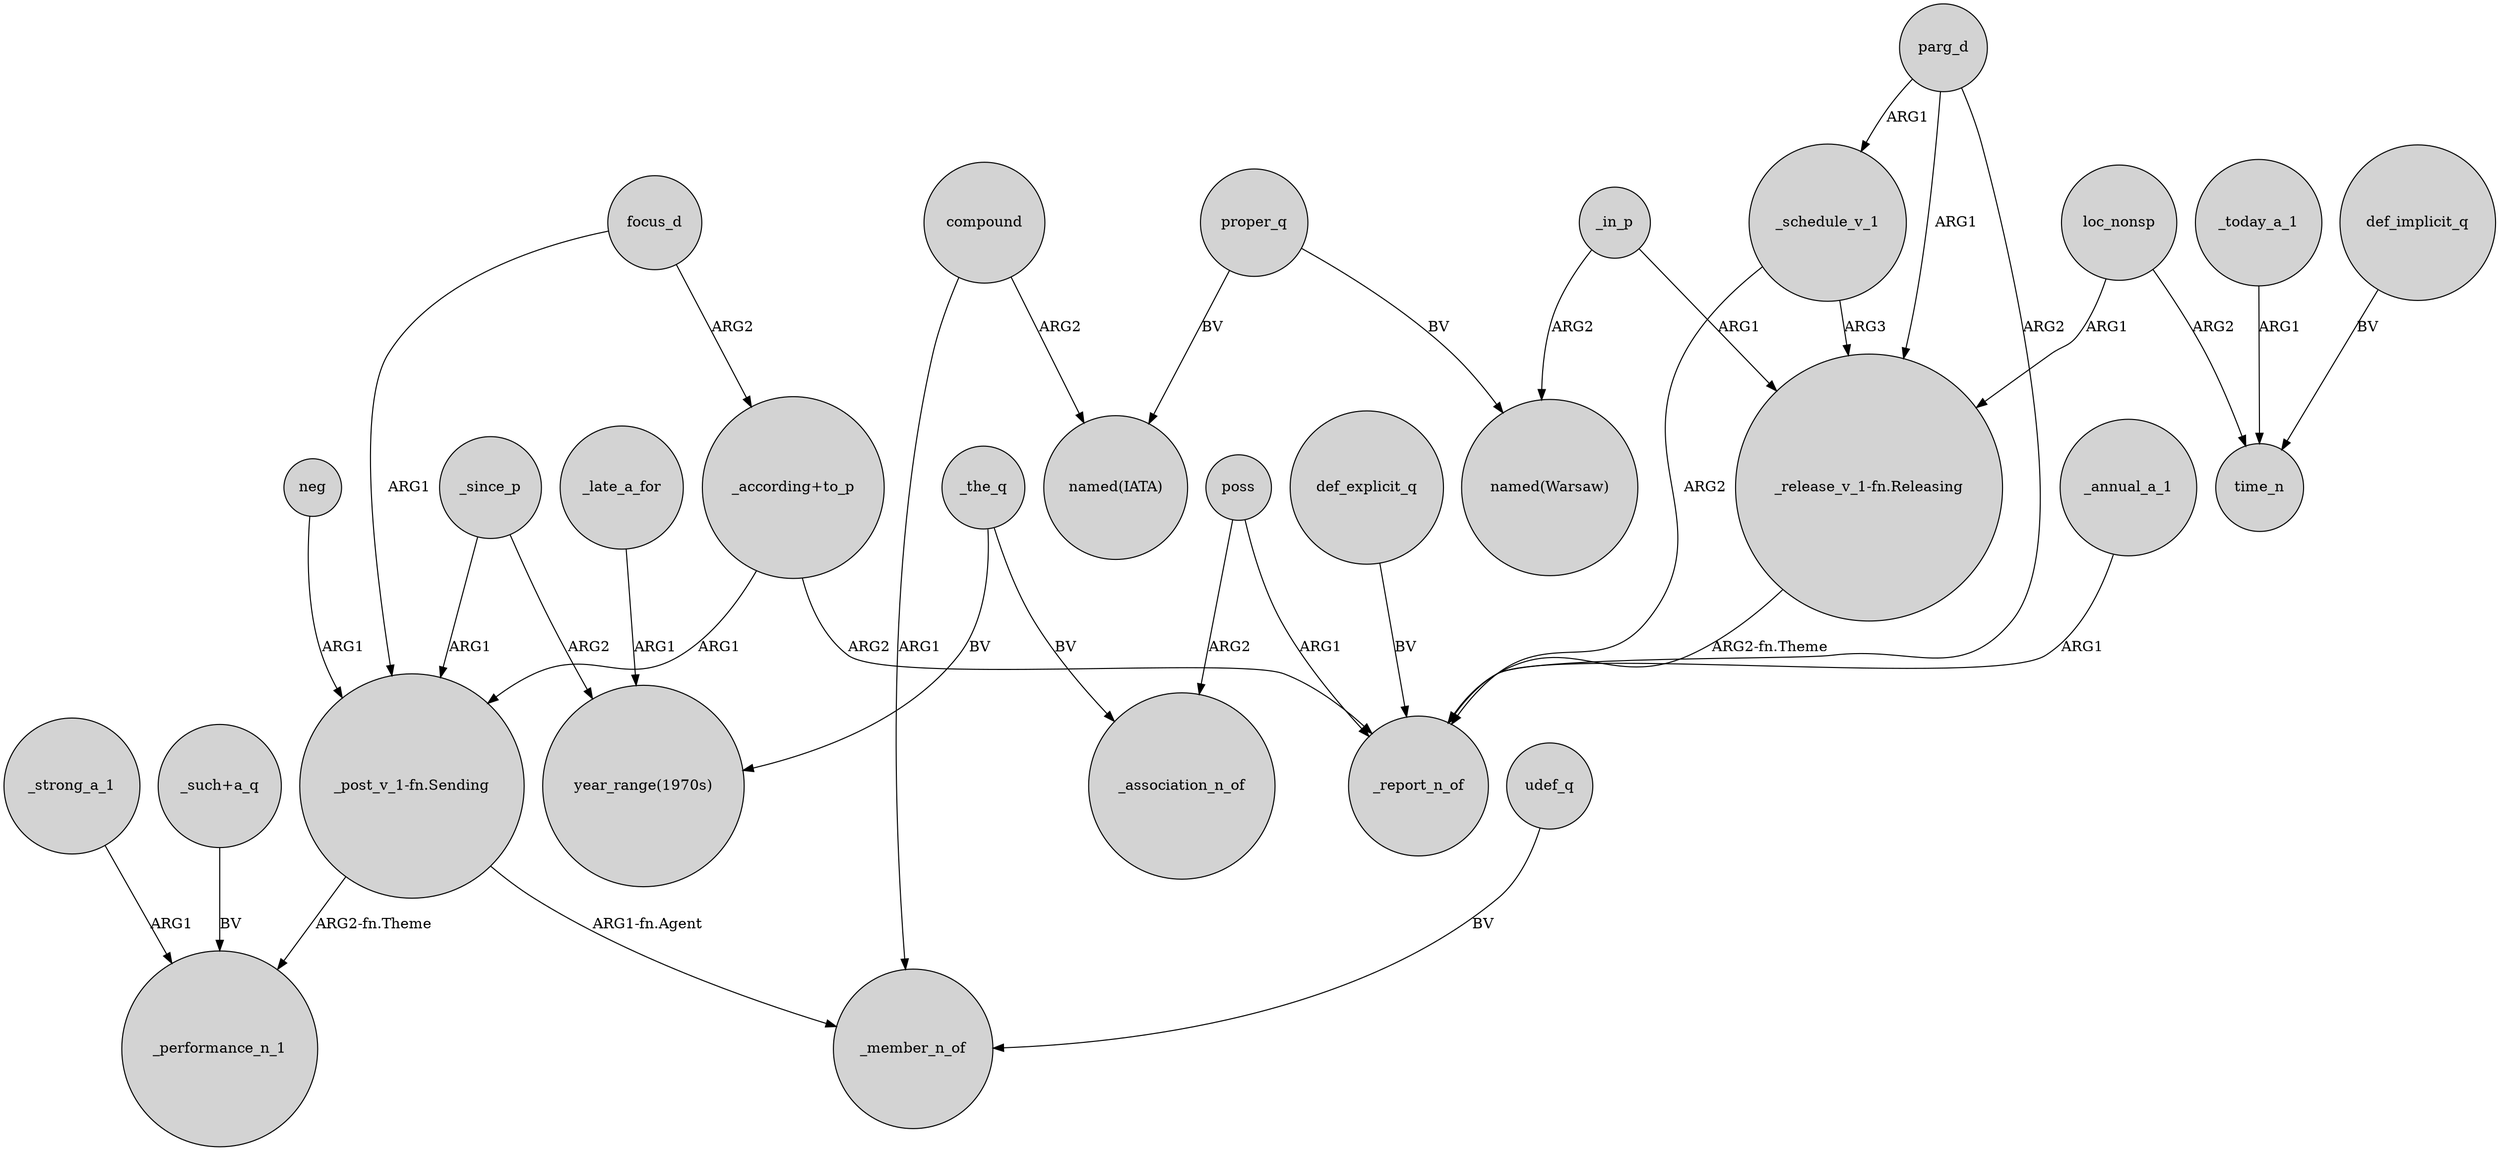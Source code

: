 digraph {
	node [shape=circle style=filled]
	neg -> "_post_v_1-fn.Sending" [label=ARG1]
	_today_a_1 -> time_n [label=ARG1]
	_strong_a_1 -> _performance_n_1 [label=ARG1]
	poss -> _report_n_of [label=ARG1]
	"_release_v_1-fn.Releasing" -> _report_n_of [label="ARG2-fn.Theme"]
	focus_d -> "_post_v_1-fn.Sending" [label=ARG1]
	loc_nonsp -> "_release_v_1-fn.Releasing" [label=ARG1]
	_since_p -> "_post_v_1-fn.Sending" [label=ARG1]
	parg_d -> "_release_v_1-fn.Releasing" [label=ARG1]
	"_post_v_1-fn.Sending" -> _member_n_of [label="ARG1-fn.Agent"]
	_late_a_for -> "year_range(1970s)" [label=ARG1]
	_the_q -> "year_range(1970s)" [label=BV]
	"_post_v_1-fn.Sending" -> _performance_n_1 [label="ARG2-fn.Theme"]
	parg_d -> _report_n_of [label=ARG2]
	loc_nonsp -> time_n [label=ARG2]
	_annual_a_1 -> _report_n_of [label=ARG1]
	compound -> "named(IATA)" [label=ARG2]
	udef_q -> _member_n_of [label=BV]
	_since_p -> "year_range(1970s)" [label=ARG2]
	_the_q -> _association_n_of [label=BV]
	"_such+a_q" -> _performance_n_1 [label=BV]
	focus_d -> "_according+to_p" [label=ARG2]
	compound -> _member_n_of [label=ARG1]
	"_according+to_p" -> _report_n_of [label=ARG2]
	proper_q -> "named(IATA)" [label=BV]
	"_according+to_p" -> "_post_v_1-fn.Sending" [label=ARG1]
	parg_d -> _schedule_v_1 [label=ARG1]
	_in_p -> "named(Warsaw)" [label=ARG2]
	proper_q -> "named(Warsaw)" [label=BV]
	_in_p -> "_release_v_1-fn.Releasing" [label=ARG1]
	_schedule_v_1 -> "_release_v_1-fn.Releasing" [label=ARG3]
	poss -> _association_n_of [label=ARG2]
	def_explicit_q -> _report_n_of [label=BV]
	def_implicit_q -> time_n [label=BV]
	_schedule_v_1 -> _report_n_of [label=ARG2]
}
